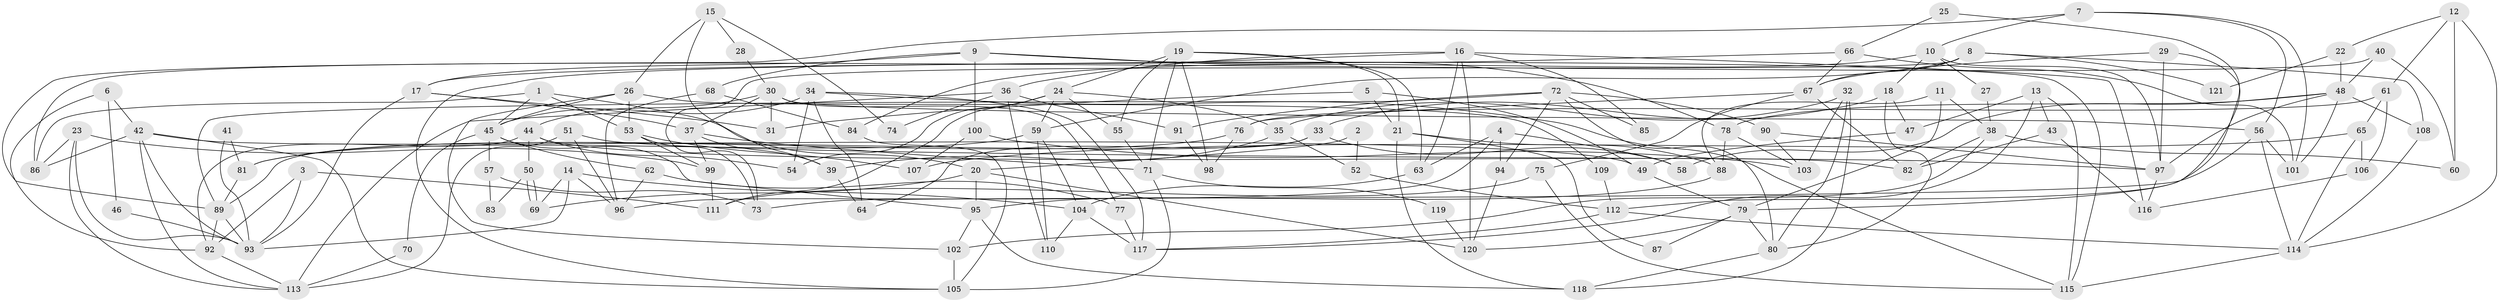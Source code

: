 // Generated by graph-tools (version 1.1) at 2025/11/02/27/25 16:11:16]
// undirected, 121 vertices, 242 edges
graph export_dot {
graph [start="1"]
  node [color=gray90,style=filled];
  1;
  2;
  3;
  4;
  5;
  6;
  7;
  8;
  9;
  10;
  11;
  12;
  13;
  14;
  15;
  16;
  17;
  18;
  19;
  20;
  21;
  22;
  23;
  24;
  25;
  26;
  27;
  28;
  29;
  30;
  31;
  32;
  33;
  34;
  35;
  36;
  37;
  38;
  39;
  40;
  41;
  42;
  43;
  44;
  45;
  46;
  47;
  48;
  49;
  50;
  51;
  52;
  53;
  54;
  55;
  56;
  57;
  58;
  59;
  60;
  61;
  62;
  63;
  64;
  65;
  66;
  67;
  68;
  69;
  70;
  71;
  72;
  73;
  74;
  75;
  76;
  77;
  78;
  79;
  80;
  81;
  82;
  83;
  84;
  85;
  86;
  87;
  88;
  89;
  90;
  91;
  92;
  93;
  94;
  95;
  96;
  97;
  98;
  99;
  100;
  101;
  102;
  103;
  104;
  105;
  106;
  107;
  108;
  109;
  110;
  111;
  112;
  113;
  114;
  115;
  116;
  117;
  118;
  119;
  120;
  121;
  1 -- 86;
  1 -- 45;
  1 -- 20;
  1 -- 53;
  2 -- 52;
  2 -- 20;
  3 -- 93;
  3 -- 92;
  3 -- 111;
  4 -- 94;
  4 -- 96;
  4 -- 58;
  4 -- 63;
  5 -- 31;
  5 -- 21;
  5 -- 49;
  6 -- 42;
  6 -- 92;
  6 -- 46;
  7 -- 101;
  7 -- 89;
  7 -- 10;
  7 -- 56;
  8 -- 59;
  8 -- 73;
  8 -- 67;
  8 -- 108;
  8 -- 121;
  9 -- 100;
  9 -- 17;
  9 -- 68;
  9 -- 78;
  9 -- 115;
  10 -- 97;
  10 -- 18;
  10 -- 27;
  10 -- 84;
  11 -- 88;
  11 -- 79;
  11 -- 38;
  12 -- 114;
  12 -- 61;
  12 -- 22;
  12 -- 60;
  13 -- 115;
  13 -- 117;
  13 -- 43;
  13 -- 47;
  14 -- 69;
  14 -- 93;
  14 -- 96;
  14 -- 104;
  15 -- 39;
  15 -- 26;
  15 -- 28;
  15 -- 74;
  16 -- 36;
  16 -- 63;
  16 -- 17;
  16 -- 85;
  16 -- 116;
  16 -- 120;
  17 -- 93;
  17 -- 31;
  17 -- 37;
  18 -- 47;
  18 -- 33;
  18 -- 80;
  19 -- 24;
  19 -- 71;
  19 -- 21;
  19 -- 55;
  19 -- 63;
  19 -- 98;
  20 -- 120;
  20 -- 69;
  20 -- 95;
  21 -- 118;
  21 -- 87;
  21 -- 88;
  22 -- 48;
  22 -- 121;
  23 -- 86;
  23 -- 99;
  23 -- 93;
  23 -- 113;
  24 -- 55;
  24 -- 59;
  24 -- 35;
  24 -- 54;
  24 -- 111;
  25 -- 112;
  25 -- 66;
  26 -- 45;
  26 -- 102;
  26 -- 53;
  26 -- 109;
  27 -- 38;
  28 -- 30;
  29 -- 67;
  29 -- 79;
  29 -- 97;
  30 -- 37;
  30 -- 56;
  30 -- 31;
  30 -- 44;
  30 -- 77;
  32 -- 35;
  32 -- 80;
  32 -- 103;
  32 -- 118;
  33 -- 58;
  33 -- 64;
  33 -- 89;
  34 -- 115;
  34 -- 54;
  34 -- 45;
  34 -- 64;
  34 -- 117;
  35 -- 39;
  35 -- 52;
  36 -- 113;
  36 -- 110;
  36 -- 74;
  36 -- 91;
  37 -- 99;
  37 -- 39;
  37 -- 71;
  38 -- 82;
  38 -- 60;
  38 -- 102;
  39 -- 64;
  40 -- 48;
  40 -- 60;
  40 -- 86;
  41 -- 93;
  41 -- 81;
  42 -- 105;
  42 -- 113;
  42 -- 49;
  42 -- 86;
  42 -- 93;
  43 -- 116;
  43 -- 82;
  44 -- 92;
  44 -- 50;
  44 -- 54;
  44 -- 82;
  45 -- 95;
  45 -- 57;
  45 -- 62;
  45 -- 70;
  46 -- 93;
  47 -- 49;
  48 -- 101;
  48 -- 78;
  48 -- 58;
  48 -- 97;
  48 -- 108;
  49 -- 79;
  50 -- 69;
  50 -- 69;
  50 -- 83;
  51 -- 96;
  51 -- 97;
  51 -- 113;
  52 -- 112;
  53 -- 73;
  53 -- 99;
  53 -- 107;
  55 -- 71;
  56 -- 114;
  56 -- 73;
  56 -- 101;
  57 -- 73;
  57 -- 83;
  59 -- 81;
  59 -- 104;
  59 -- 110;
  61 -- 76;
  61 -- 65;
  61 -- 106;
  62 -- 77;
  62 -- 96;
  63 -- 104;
  65 -- 106;
  65 -- 114;
  65 -- 107;
  66 -- 67;
  66 -- 105;
  66 -- 101;
  67 -- 82;
  67 -- 75;
  67 -- 76;
  68 -- 96;
  68 -- 84;
  70 -- 113;
  71 -- 105;
  71 -- 119;
  72 -- 80;
  72 -- 89;
  72 -- 85;
  72 -- 90;
  72 -- 91;
  72 -- 94;
  75 -- 111;
  75 -- 115;
  76 -- 98;
  76 -- 81;
  77 -- 117;
  78 -- 103;
  78 -- 88;
  79 -- 80;
  79 -- 87;
  79 -- 120;
  80 -- 118;
  81 -- 89;
  84 -- 105;
  88 -- 95;
  89 -- 93;
  89 -- 92;
  90 -- 97;
  90 -- 103;
  91 -- 98;
  92 -- 113;
  94 -- 120;
  95 -- 102;
  95 -- 118;
  97 -- 116;
  99 -- 111;
  100 -- 107;
  100 -- 103;
  102 -- 105;
  104 -- 110;
  104 -- 117;
  106 -- 116;
  108 -- 114;
  109 -- 112;
  112 -- 114;
  112 -- 117;
  114 -- 115;
  119 -- 120;
}
